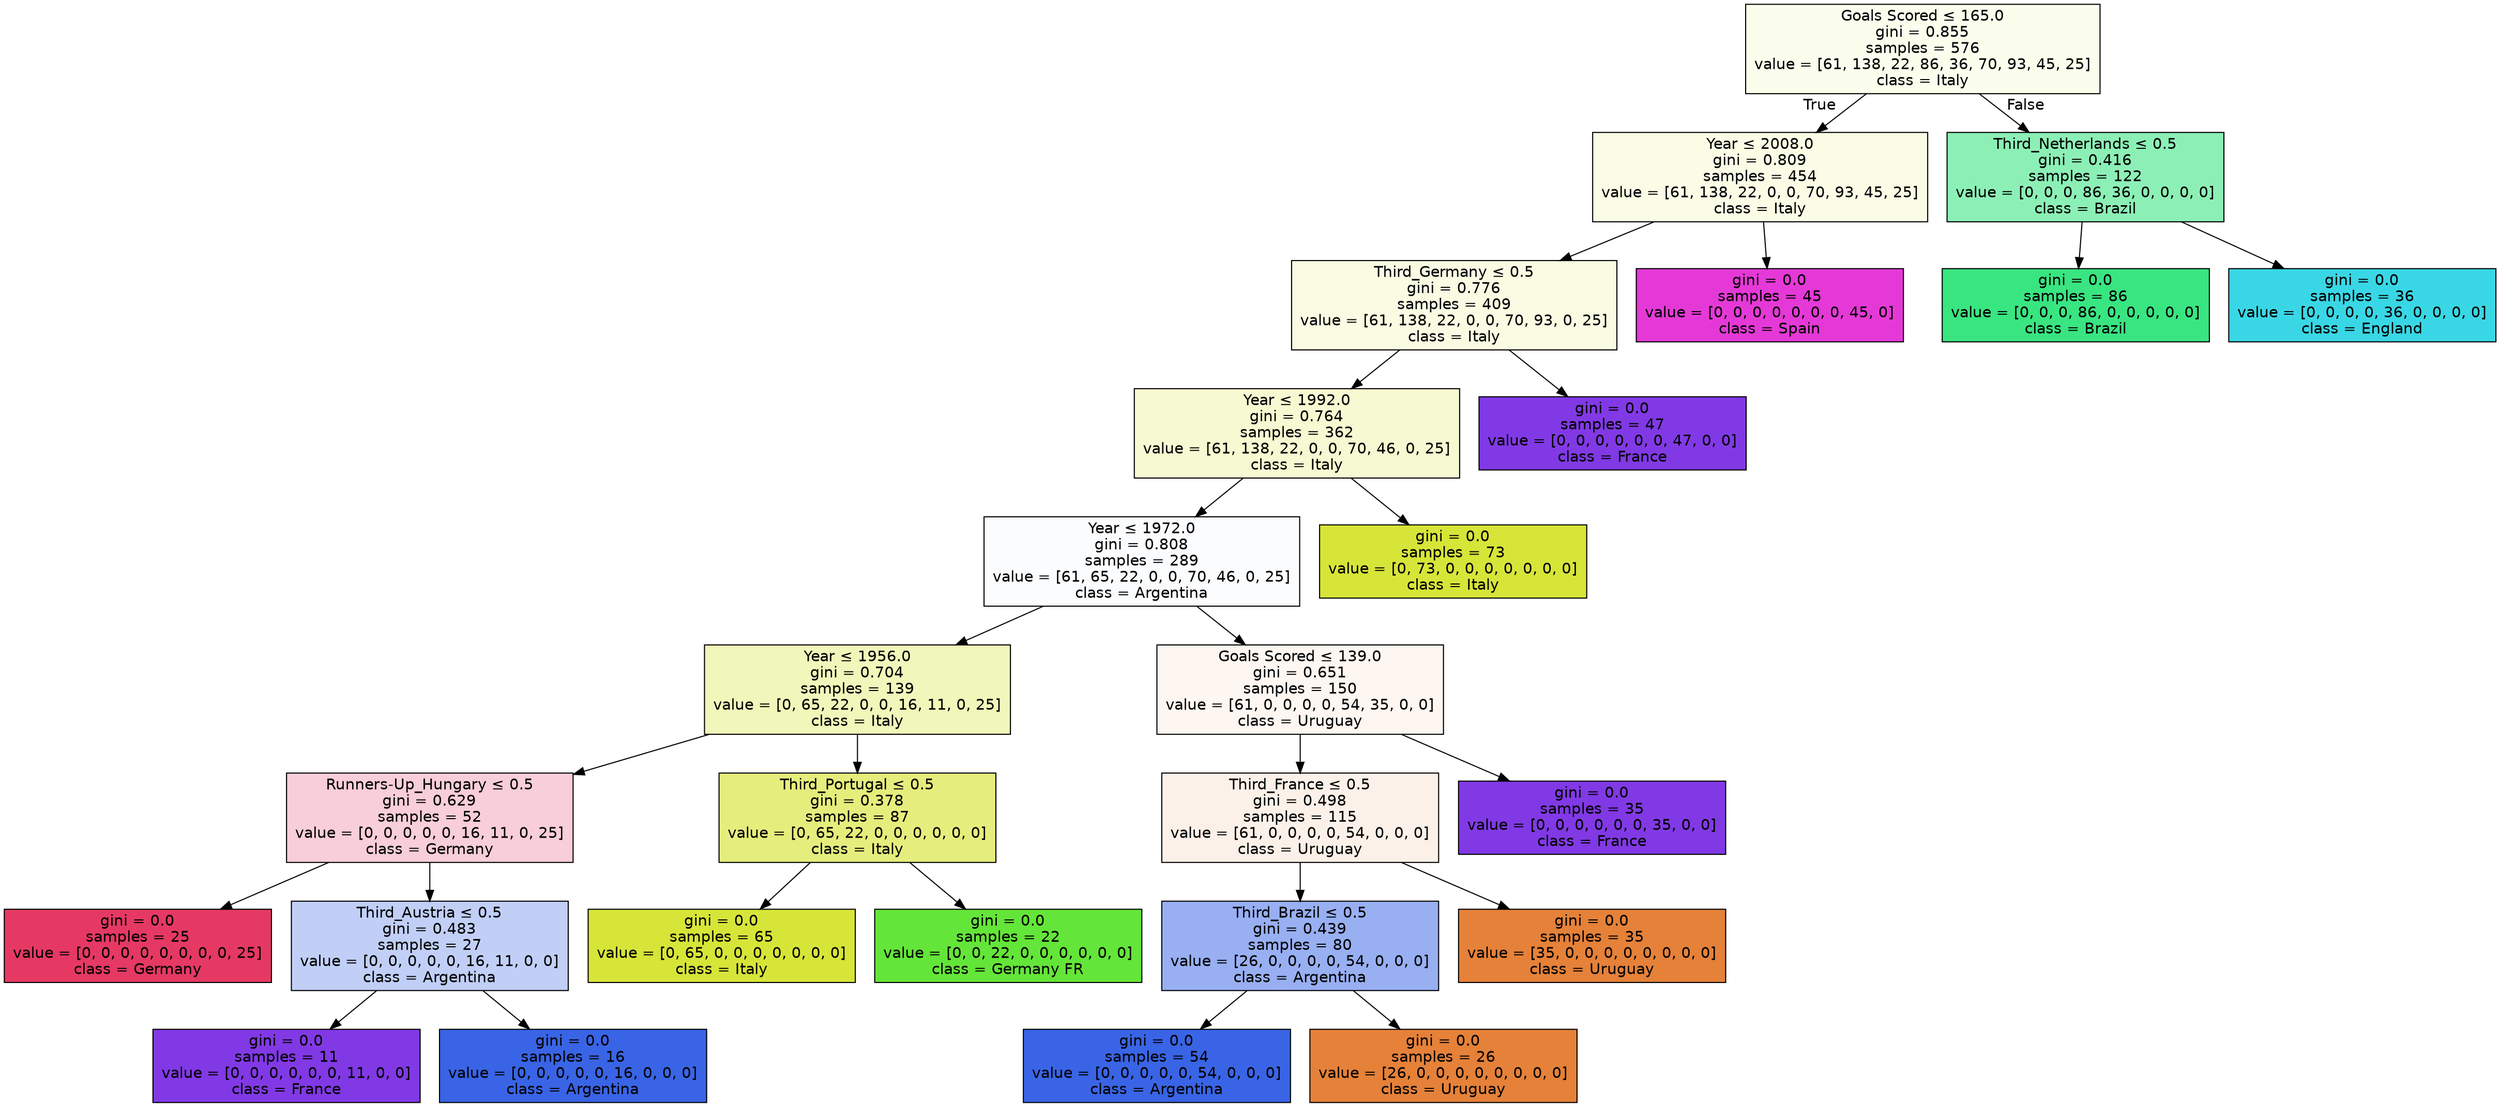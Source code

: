 digraph Tree {
node [shape=box, style="filled", color="black", fontname="helvetica"] ;
edge [fontname="helvetica"] ;
0 [label=<Goals Scored &le; 165.0<br/>gini = 0.855<br/>samples = 576<br/>value = [61, 138, 22, 86, 36, 70, 93, 45, 25]<br/>class = Italy>, fillcolor="#fbfded"] ;
1 [label=<Year &le; 2008.0<br/>gini = 0.809<br/>samples = 454<br/>value = [61, 138, 22, 0, 0, 70, 93, 45, 25]<br/>class = Italy>, fillcolor="#fafce6"] ;
0 -> 1 [labeldistance=2.5, labelangle=45, headlabel="True"] ;
2 [label=<Third_Germany &le; 0.5<br/>gini = 0.776<br/>samples = 409<br/>value = [61, 138, 22, 0, 0, 70, 93, 0, 25]<br/>class = Italy>, fillcolor="#f9fbe3"] ;
1 -> 2 ;
3 [label=<Year &le; 1992.0<br/>gini = 0.764<br/>samples = 362<br/>value = [61, 138, 22, 0, 0, 70, 46, 0, 25]<br/>class = Italy>, fillcolor="#f6f9d1"] ;
2 -> 3 ;
4 [label=<Year &le; 1972.0<br/>gini = 0.808<br/>samples = 289<br/>value = [61, 65, 22, 0, 0, 70, 46, 0, 25]<br/>class = Argentina>, fillcolor="#fbfcfe"] ;
3 -> 4 ;
5 [label=<Year &le; 1956.0<br/>gini = 0.704<br/>samples = 139<br/>value = [0, 65, 22, 0, 0, 16, 11, 0, 25]<br/>class = Italy>, fillcolor="#f1f6ba"] ;
4 -> 5 ;
6 [label=<Runners-Up_Hungary &le; 0.5<br/>gini = 0.629<br/>samples = 52<br/>value = [0, 0, 0, 0, 0, 16, 11, 0, 25]<br/>class = Germany>, fillcolor="#f8ced8"] ;
5 -> 6 ;
7 [label=<gini = 0.0<br/>samples = 25<br/>value = [0, 0, 0, 0, 0, 0, 0, 0, 25]<br/>class = Germany>, fillcolor="#e53964"] ;
6 -> 7 ;
8 [label=<Third_Austria &le; 0.5<br/>gini = 0.483<br/>samples = 27<br/>value = [0, 0, 0, 0, 0, 16, 11, 0, 0]<br/>class = Argentina>, fillcolor="#c1cff7"] ;
6 -> 8 ;
9 [label=<gini = 0.0<br/>samples = 11<br/>value = [0, 0, 0, 0, 0, 0, 11, 0, 0]<br/>class = France>, fillcolor="#8139e5"] ;
8 -> 9 ;
10 [label=<gini = 0.0<br/>samples = 16<br/>value = [0, 0, 0, 0, 0, 16, 0, 0, 0]<br/>class = Argentina>, fillcolor="#3964e5"] ;
8 -> 10 ;
11 [label=<Third_Portugal &le; 0.5<br/>gini = 0.378<br/>samples = 87<br/>value = [0, 65, 22, 0, 0, 0, 0, 0, 0]<br/>class = Italy>, fillcolor="#e5ee7c"] ;
5 -> 11 ;
12 [label=<gini = 0.0<br/>samples = 65<br/>value = [0, 65, 0, 0, 0, 0, 0, 0, 0]<br/>class = Italy>, fillcolor="#d7e539"] ;
11 -> 12 ;
13 [label=<gini = 0.0<br/>samples = 22<br/>value = [0, 0, 22, 0, 0, 0, 0, 0, 0]<br/>class = Germany FR>, fillcolor="#64e539"] ;
11 -> 13 ;
14 [label=<Goals Scored &le; 139.0<br/>gini = 0.651<br/>samples = 150<br/>value = [61, 0, 0, 0, 0, 54, 35, 0, 0]<br/>class = Uruguay>, fillcolor="#fdf6f1"] ;
4 -> 14 ;
15 [label=<Third_France &le; 0.5<br/>gini = 0.498<br/>samples = 115<br/>value = [61, 0, 0, 0, 0, 54, 0, 0, 0]<br/>class = Uruguay>, fillcolor="#fcf1e8"] ;
14 -> 15 ;
16 [label=<Third_Brazil &le; 0.5<br/>gini = 0.439<br/>samples = 80<br/>value = [26, 0, 0, 0, 0, 54, 0, 0, 0]<br/>class = Argentina>, fillcolor="#98aff2"] ;
15 -> 16 ;
17 [label=<gini = 0.0<br/>samples = 54<br/>value = [0, 0, 0, 0, 0, 54, 0, 0, 0]<br/>class = Argentina>, fillcolor="#3964e5"] ;
16 -> 17 ;
18 [label=<gini = 0.0<br/>samples = 26<br/>value = [26, 0, 0, 0, 0, 0, 0, 0, 0]<br/>class = Uruguay>, fillcolor="#e58139"] ;
16 -> 18 ;
19 [label=<gini = 0.0<br/>samples = 35<br/>value = [35, 0, 0, 0, 0, 0, 0, 0, 0]<br/>class = Uruguay>, fillcolor="#e58139"] ;
15 -> 19 ;
20 [label=<gini = 0.0<br/>samples = 35<br/>value = [0, 0, 0, 0, 0, 0, 35, 0, 0]<br/>class = France>, fillcolor="#8139e5"] ;
14 -> 20 ;
21 [label=<gini = 0.0<br/>samples = 73<br/>value = [0, 73, 0, 0, 0, 0, 0, 0, 0]<br/>class = Italy>, fillcolor="#d7e539"] ;
3 -> 21 ;
22 [label=<gini = 0.0<br/>samples = 47<br/>value = [0, 0, 0, 0, 0, 0, 47, 0, 0]<br/>class = France>, fillcolor="#8139e5"] ;
2 -> 22 ;
23 [label=<gini = 0.0<br/>samples = 45<br/>value = [0, 0, 0, 0, 0, 0, 0, 45, 0]<br/>class = Spain>, fillcolor="#e539d7"] ;
1 -> 23 ;
24 [label=<Third_Netherlands &le; 0.5<br/>gini = 0.416<br/>samples = 122<br/>value = [0, 0, 0, 86, 36, 0, 0, 0, 0]<br/>class = Brazil>, fillcolor="#8cf0b6"] ;
0 -> 24 [labeldistance=2.5, labelangle=-45, headlabel="False"] ;
25 [label=<gini = 0.0<br/>samples = 86<br/>value = [0, 0, 0, 86, 0, 0, 0, 0, 0]<br/>class = Brazil>, fillcolor="#39e581"] ;
24 -> 25 ;
26 [label=<gini = 0.0<br/>samples = 36<br/>value = [0, 0, 0, 0, 36, 0, 0, 0, 0]<br/>class = England>, fillcolor="#39d7e5"] ;
24 -> 26 ;
}
